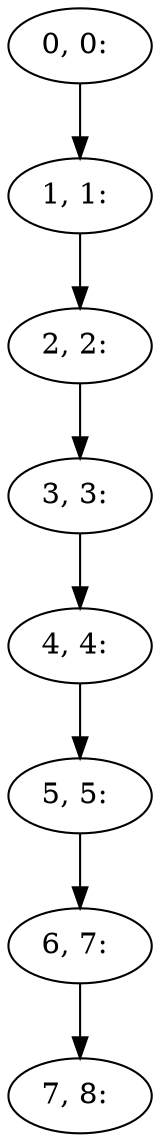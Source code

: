 digraph G {
0[label="0, 0: "];
1[label="1, 1: "];
2[label="2, 2: "];
3[label="3, 3: "];
4[label="4, 4: "];
5[label="5, 5: "];
6[label="6, 7: "];
7[label="7, 8: "];
0->1 ;
1->2 ;
2->3 ;
3->4 ;
4->5 ;
5->6 ;
6->7 ;
}
